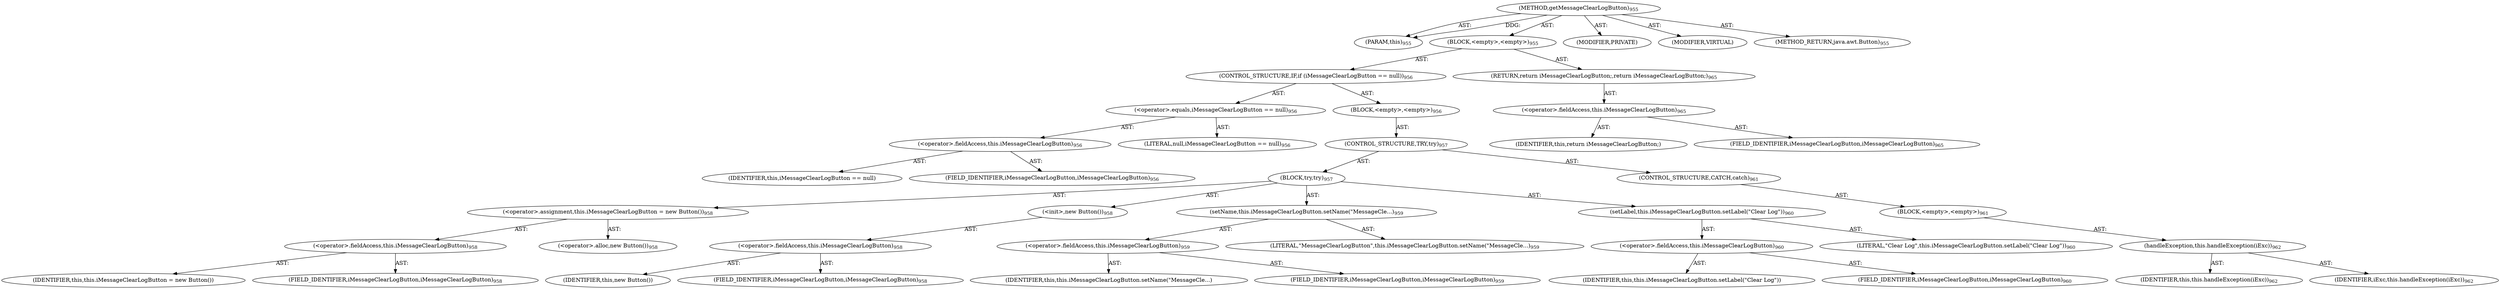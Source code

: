 digraph "getMessageClearLogButton" {  
"111669149748" [label = <(METHOD,getMessageClearLogButton)<SUB>955</SUB>> ]
"115964117033" [label = <(PARAM,this)<SUB>955</SUB>> ]
"25769803952" [label = <(BLOCK,&lt;empty&gt;,&lt;empty&gt;)<SUB>955</SUB>> ]
"47244640374" [label = <(CONTROL_STRUCTURE,IF,if (iMessageClearLogButton == null))<SUB>956</SUB>> ]
"30064772067" [label = <(&lt;operator&gt;.equals,iMessageClearLogButton == null)<SUB>956</SUB>> ]
"30064772068" [label = <(&lt;operator&gt;.fieldAccess,this.iMessageClearLogButton)<SUB>956</SUB>> ]
"68719477394" [label = <(IDENTIFIER,this,iMessageClearLogButton == null)> ]
"55834575202" [label = <(FIELD_IDENTIFIER,iMessageClearLogButton,iMessageClearLogButton)<SUB>956</SUB>> ]
"90194313429" [label = <(LITERAL,null,iMessageClearLogButton == null)<SUB>956</SUB>> ]
"25769803953" [label = <(BLOCK,&lt;empty&gt;,&lt;empty&gt;)<SUB>956</SUB>> ]
"47244640375" [label = <(CONTROL_STRUCTURE,TRY,try)<SUB>957</SUB>> ]
"25769803954" [label = <(BLOCK,try,try)<SUB>957</SUB>> ]
"30064772069" [label = <(&lt;operator&gt;.assignment,this.iMessageClearLogButton = new Button())<SUB>958</SUB>> ]
"30064772070" [label = <(&lt;operator&gt;.fieldAccess,this.iMessageClearLogButton)<SUB>958</SUB>> ]
"68719477395" [label = <(IDENTIFIER,this,this.iMessageClearLogButton = new Button())> ]
"55834575203" [label = <(FIELD_IDENTIFIER,iMessageClearLogButton,iMessageClearLogButton)<SUB>958</SUB>> ]
"30064772071" [label = <(&lt;operator&gt;.alloc,new Button())<SUB>958</SUB>> ]
"30064772072" [label = <(&lt;init&gt;,new Button())<SUB>958</SUB>> ]
"30064772073" [label = <(&lt;operator&gt;.fieldAccess,this.iMessageClearLogButton)<SUB>958</SUB>> ]
"68719477396" [label = <(IDENTIFIER,this,new Button())> ]
"55834575204" [label = <(FIELD_IDENTIFIER,iMessageClearLogButton,iMessageClearLogButton)<SUB>958</SUB>> ]
"30064772074" [label = <(setName,this.iMessageClearLogButton.setName(&quot;MessageCle...)<SUB>959</SUB>> ]
"30064772075" [label = <(&lt;operator&gt;.fieldAccess,this.iMessageClearLogButton)<SUB>959</SUB>> ]
"68719477397" [label = <(IDENTIFIER,this,this.iMessageClearLogButton.setName(&quot;MessageCle...)> ]
"55834575205" [label = <(FIELD_IDENTIFIER,iMessageClearLogButton,iMessageClearLogButton)<SUB>959</SUB>> ]
"90194313430" [label = <(LITERAL,&quot;MessageClearLogButton&quot;,this.iMessageClearLogButton.setName(&quot;MessageCle...)<SUB>959</SUB>> ]
"30064772076" [label = <(setLabel,this.iMessageClearLogButton.setLabel(&quot;Clear Log&quot;))<SUB>960</SUB>> ]
"30064772077" [label = <(&lt;operator&gt;.fieldAccess,this.iMessageClearLogButton)<SUB>960</SUB>> ]
"68719477398" [label = <(IDENTIFIER,this,this.iMessageClearLogButton.setLabel(&quot;Clear Log&quot;))> ]
"55834575206" [label = <(FIELD_IDENTIFIER,iMessageClearLogButton,iMessageClearLogButton)<SUB>960</SUB>> ]
"90194313431" [label = <(LITERAL,&quot;Clear Log&quot;,this.iMessageClearLogButton.setLabel(&quot;Clear Log&quot;))<SUB>960</SUB>> ]
"47244640376" [label = <(CONTROL_STRUCTURE,CATCH,catch)<SUB>961</SUB>> ]
"25769803955" [label = <(BLOCK,&lt;empty&gt;,&lt;empty&gt;)<SUB>961</SUB>> ]
"30064772078" [label = <(handleException,this.handleException(iExc))<SUB>962</SUB>> ]
"68719476890" [label = <(IDENTIFIER,this,this.handleException(iExc))<SUB>962</SUB>> ]
"68719477399" [label = <(IDENTIFIER,iExc,this.handleException(iExc))<SUB>962</SUB>> ]
"146028888088" [label = <(RETURN,return iMessageClearLogButton;,return iMessageClearLogButton;)<SUB>965</SUB>> ]
"30064772079" [label = <(&lt;operator&gt;.fieldAccess,this.iMessageClearLogButton)<SUB>965</SUB>> ]
"68719477400" [label = <(IDENTIFIER,this,return iMessageClearLogButton;)> ]
"55834575207" [label = <(FIELD_IDENTIFIER,iMessageClearLogButton,iMessageClearLogButton)<SUB>965</SUB>> ]
"133143986326" [label = <(MODIFIER,PRIVATE)> ]
"133143986327" [label = <(MODIFIER,VIRTUAL)> ]
"128849018932" [label = <(METHOD_RETURN,java.awt.Button)<SUB>955</SUB>> ]
  "111669149748" -> "115964117033"  [ label = "AST: "] 
  "111669149748" -> "25769803952"  [ label = "AST: "] 
  "111669149748" -> "133143986326"  [ label = "AST: "] 
  "111669149748" -> "133143986327"  [ label = "AST: "] 
  "111669149748" -> "128849018932"  [ label = "AST: "] 
  "25769803952" -> "47244640374"  [ label = "AST: "] 
  "25769803952" -> "146028888088"  [ label = "AST: "] 
  "47244640374" -> "30064772067"  [ label = "AST: "] 
  "47244640374" -> "25769803953"  [ label = "AST: "] 
  "30064772067" -> "30064772068"  [ label = "AST: "] 
  "30064772067" -> "90194313429"  [ label = "AST: "] 
  "30064772068" -> "68719477394"  [ label = "AST: "] 
  "30064772068" -> "55834575202"  [ label = "AST: "] 
  "25769803953" -> "47244640375"  [ label = "AST: "] 
  "47244640375" -> "25769803954"  [ label = "AST: "] 
  "47244640375" -> "47244640376"  [ label = "AST: "] 
  "25769803954" -> "30064772069"  [ label = "AST: "] 
  "25769803954" -> "30064772072"  [ label = "AST: "] 
  "25769803954" -> "30064772074"  [ label = "AST: "] 
  "25769803954" -> "30064772076"  [ label = "AST: "] 
  "30064772069" -> "30064772070"  [ label = "AST: "] 
  "30064772069" -> "30064772071"  [ label = "AST: "] 
  "30064772070" -> "68719477395"  [ label = "AST: "] 
  "30064772070" -> "55834575203"  [ label = "AST: "] 
  "30064772072" -> "30064772073"  [ label = "AST: "] 
  "30064772073" -> "68719477396"  [ label = "AST: "] 
  "30064772073" -> "55834575204"  [ label = "AST: "] 
  "30064772074" -> "30064772075"  [ label = "AST: "] 
  "30064772074" -> "90194313430"  [ label = "AST: "] 
  "30064772075" -> "68719477397"  [ label = "AST: "] 
  "30064772075" -> "55834575205"  [ label = "AST: "] 
  "30064772076" -> "30064772077"  [ label = "AST: "] 
  "30064772076" -> "90194313431"  [ label = "AST: "] 
  "30064772077" -> "68719477398"  [ label = "AST: "] 
  "30064772077" -> "55834575206"  [ label = "AST: "] 
  "47244640376" -> "25769803955"  [ label = "AST: "] 
  "25769803955" -> "30064772078"  [ label = "AST: "] 
  "30064772078" -> "68719476890"  [ label = "AST: "] 
  "30064772078" -> "68719477399"  [ label = "AST: "] 
  "146028888088" -> "30064772079"  [ label = "AST: "] 
  "30064772079" -> "68719477400"  [ label = "AST: "] 
  "30064772079" -> "55834575207"  [ label = "AST: "] 
  "111669149748" -> "115964117033"  [ label = "DDG: "] 
}
